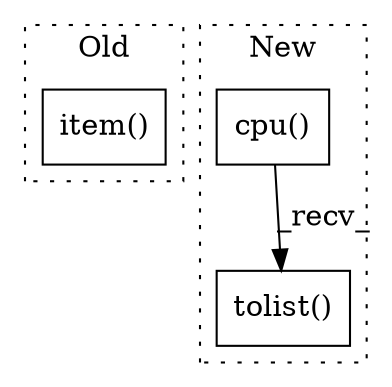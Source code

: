 digraph G {
subgraph cluster0 {
1 [label="item()" a="75" s="19448" l="13" shape="box"];
label = "Old";
style="dotted";
}
subgraph cluster1 {
2 [label="tolist()" a="75" s="19102" l="19" shape="box"];
3 [label="cpu()" a="75" s="19102" l="10" shape="box"];
label = "New";
style="dotted";
}
3 -> 2 [label="_recv_"];
}